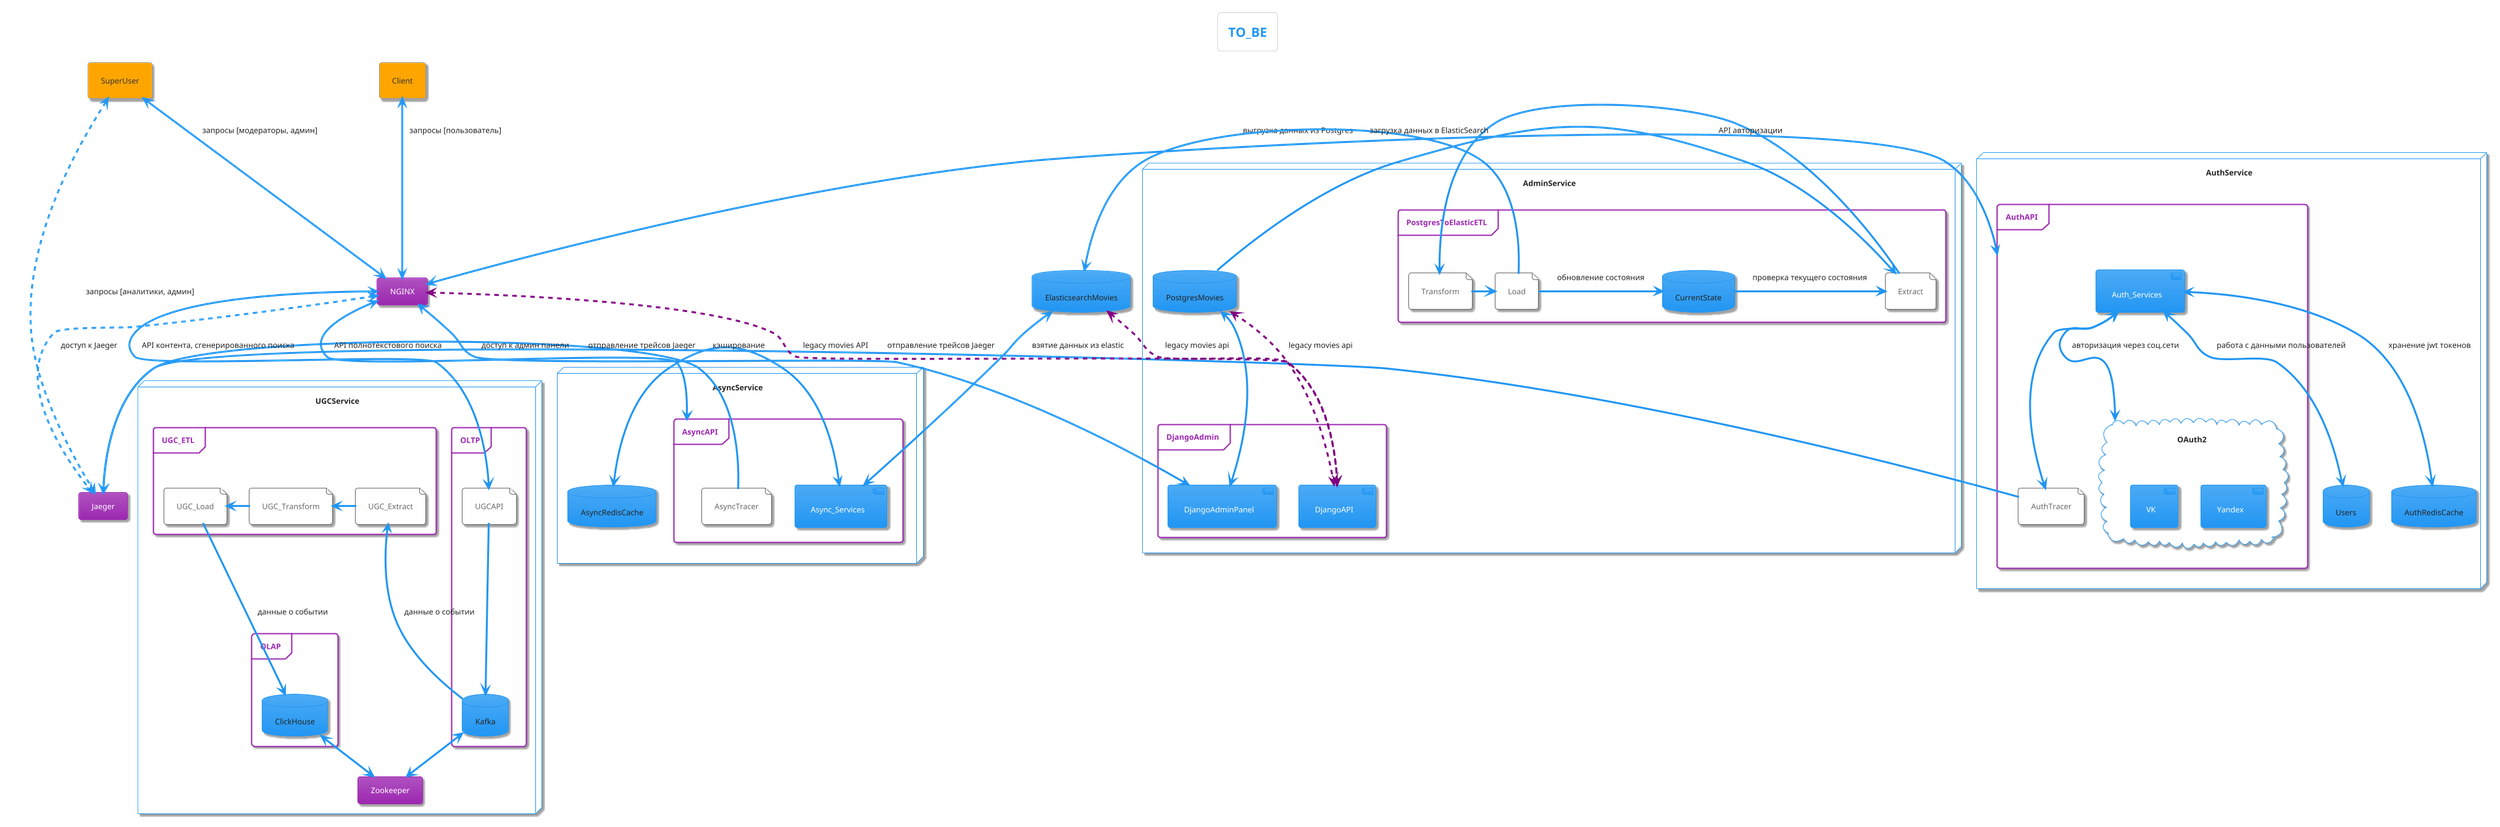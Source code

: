 @startuml to_be
!theme materia
skinparam componentStyle uml2

title TO_BE

agent Client
agent SuperUser
card NGINX
card Jaeger
database ElasticsearchMovies


node AdminService {
    frame DjangoAdmin {
        component DjangoAPI
        component DjangoAdminPanel
    }

    database PostgresMovies

    frame PostgresToElasticETL {
        database CurrentState
        file Extract
        file Transform
        file Load

        CurrentState -> Extract: проверка текущего состояния
        Load -> CurrentState: обновление состояния
        
        Extract -> Transform
        Transform -> Load
    }
}


node AsyncService {
    database AsyncRedisCache
    frame AsyncAPI {
        component Async_Services
        file AsyncTracer
    }

    Async_Services <-> AsyncRedisCache: кэширование
    AsyncTracer -> Jaeger: отправление трейсов Jaeger
}


node AuthService {
    database Users
    database AuthRedisCache
    frame AuthAPI {
        component Auth_Services
        file AuthTracer
        cloud OAuth2 {
            component Yandex
            component VK
        }
    }
    
    Auth_Services <--> Users: работа с данными пользователей
    Auth_Services <--> AuthTracer
    Auth_Services <--> OAuth2: авторизация через соц.сети
    Auth_Services <--> AuthRedisCache: хранение jwt токенов
    
    AuthTracer -> Jaeger: отправление трейсов Jaeger
}

node UGCService {
    card Zookeeper

    frame OLTP {
        file UGCAPI
        database Kafka
    }
    
    UGCAPI --> Kafka

    frame UGC_ETL{
        file UGC_Extract
        file UGC_Transform
        file UGC_Load
    }

    frame OLAP {
        database ClickHouse
    }

    Zookeeper <-up-> Kafka
    Zookeeper <-up-> ClickHouse

    Kafka -up-> UGC_Extract: данные о событии
    UGC_Extract -left-> UGC_Transform
    UGC_Transform -left-> UGC_Load
    UGC_Load --> ClickHouse: данные о событии

}

NGINX <-up-> Client: запросы [пользователь]
NGINX <-up-> SuperUser: запросы [модераторы, админ]
NGINX <-> DjangoAdminPanel: доступ к админ панели
NGINX <.[#Purple].> DjangoAPI: legacy movies API
NGINX <-> AsyncAPI: API полнотекстового поиска
NGINX <-> AuthAPI: API авторизации
NGINX <..> Jaeger: доступ к Jaeger
NGINX <-down-> UGCAPI: API контента, сгенерированного поиска

PostgresMovies -> Extract: выгрузка данных из Postgres
PostgresMovies <.[#Purple].> DjangoAPI: legacy movies api
PostgresMovies <--> DjangoAdminPanel

Load -> ElasticsearchMovies: загрузка данных в ElasticSearch
ElasticsearchMovies <--> Async_Services: взятие данных из elastic
ElasticsearchMovies <.[#Purple].> DjangoAPI: legacy movies api

SuperUser <.> Jaeger: запросы [аналитики, админ]

@enduml